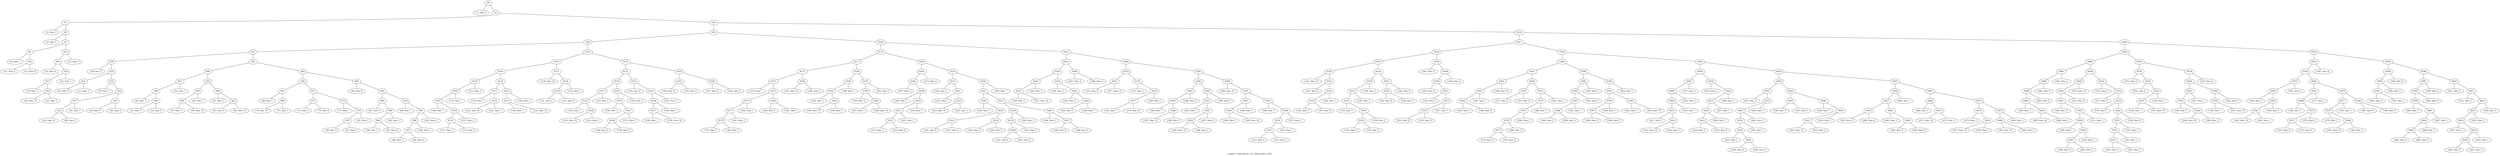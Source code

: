 graph G
{

label="Graph G. Num leaves: 313. Num items: 1320."
R0 ;
R0 [label="R0"] ;
R0 -- L1 ;
L1 [label="L1, Size: 4"] ;
R0 -- N2 ;
N2 [label="N2"] ;
N2 -- N3 ;
N3 [label="N3"] ;
N3 -- L4 ;
L4 [label="L4, Size: 1"] ;
N3 -- N5 ;
N5 [label="N5"] ;
N5 -- L6 ;
L6 [label="L6, Size: 5"] ;
N5 -- N7 ;
N7 [label="N7"] ;
N7 -- N8 ;
N8 [label="N8"] ;
N8 -- L9 ;
L9 [label="L9, Size: 1"] ;
N8 -- N10 ;
N10 [label="N10"] ;
N10 -- L11 ;
L11 [label="L11, Size: 3"] ;
N10 -- L12 ;
L12 [label="L12, Size: 8"] ;
N7 -- N13 ;
N13 [label="N13"] ;
N13 -- N14 ;
N14 [label="N14"] ;
N14 -- L15 ;
L15 [label="L15, Size: 4"] ;
N14 -- N16 ;
N16 [label="N16"] ;
N16 -- N17 ;
N17 [label="N17"] ;
N17 -- L18 ;
L18 [label="L18, Size: 3"] ;
N17 -- N19 ;
N19 [label="N19"] ;
N19 -- L20 ;
L20 [label="L20, Size: 10"] ;
N19 -- L21 ;
L21 [label="L21, Size: 2"] ;
N16 -- L22 ;
L22 [label="L22, Size: 1"] ;
N13 -- L23 ;
L23 [label="L23, Size: 3"] ;
N2 -- N24 ;
N24 [label="N24"] ;
N24 -- N25 ;
N25 [label="N25"] ;
N25 -- N26 ;
N26 [label="N26"] ;
N26 -- N27 ;
N27 [label="N27"] ;
N27 -- N28 ;
N28 [label="N28"] ;
N28 -- L29 ;
L29 [label="L29, Size: 7"] ;
N28 -- N30 ;
N30 [label="N30"] ;
N30 -- N31 ;
N31 [label="N31"] ;
N31 -- L32 ;
L32 [label="L32, Size: 9"] ;
N31 -- L33 ;
L33 [label="L33, Size: 5"] ;
N30 -- N34 ;
N34 [label="N34"] ;
N34 -- L35 ;
L35 [label="L35, Size: 1"] ;
N34 -- N36 ;
N36 [label="N36"] ;
N36 -- N37 ;
N37 [label="N37"] ;
N37 -- N38 ;
N38 [label="N38"] ;
N38 -- L39 ;
L39 [label="L39, Size: 10"] ;
N38 -- L40 ;
L40 [label="L40, Size: 2"] ;
N37 -- L41 ;
L41 [label="L41, Size: 1"] ;
N36 -- N42 ;
N42 [label="N42"] ;
N42 -- L43 ;
L43 [label="L43, Size: 9"] ;
N42 -- L44 ;
L44 [label="L44, Size: 3"] ;
N27 -- N45 ;
N45 [label="N45"] ;
N45 -- N46 ;
N46 [label="N46"] ;
N46 -- N47 ;
N47 [label="N47"] ;
N47 -- N48 ;
N48 [label="N48"] ;
N48 -- L49 ;
L49 [label="L49, Size: 1"] ;
N48 -- N50 ;
N50 [label="N50"] ;
N50 -- L51 ;
L51 [label="L51, Size: 5"] ;
N50 -- L52 ;
L52 [label="L52, Size: 9"] ;
N47 -- L53 ;
L53 [label="L53, Size: 1"] ;
N46 -- N54 ;
N54 [label="N54"] ;
N54 -- N55 ;
N55 [label="N55"] ;
N55 -- N56 ;
N56 [label="N56"] ;
N56 -- L57 ;
L57 [label="L57, Size: 1"] ;
N56 -- L58 ;
L58 [label="L58, Size: 10"] ;
N55 -- L59 ;
L59 [label="L59, Size: 1"] ;
N54 -- N60 ;
N60 [label="N60"] ;
N60 -- L61 ;
L61 [label="L61, Size: 2"] ;
N60 -- N62 ;
N62 [label="N62"] ;
N62 -- L63 ;
L63 [label="L63, Size: 2"] ;
N62 -- L64 ;
L64 [label="L64, Size: 10"] ;
N45 -- N65 ;
N65 [label="N65"] ;
N65 -- N66 ;
N66 [label="N66"] ;
N66 -- N67 ;
N67 [label="N67"] ;
N67 -- L68 ;
L68 [label="L68, Size: 1"] ;
N67 -- N69 ;
N69 [label="N69"] ;
N69 -- L70 ;
L70 [label="L70, Size: 10"] ;
N69 -- L71 ;
L71 [label="L71, Size: 1"] ;
N66 -- N72 ;
N72 [label="N72"] ;
N72 -- N73 ;
N73 [label="N73"] ;
N73 -- L74 ;
L74 [label="L74, Size: 3"] ;
N73 -- L75 ;
L75 [label="L75, Size: 9"] ;
N72 -- N76 ;
N76 [label="N76"] ;
N76 -- L77 ;
L77 [label="L77, Size: 1"] ;
N76 -- N78 ;
N78 [label="N78"] ;
N78 -- N79 ;
N79 [label="N79"] ;
N79 -- L80 ;
L80 [label="L80, Size: 6"] ;
N79 -- L81 ;
L81 [label="L81, Size: 6"] ;
N78 -- L82 ;
L82 [label="L82, Size: 1"] ;
N65 -- N83 ;
N83 [label="N83"] ;
N83 -- L84 ;
L84 [label="L84, Size: 8"] ;
N83 -- N85 ;
N85 [label="N85"] ;
N85 -- N86 ;
N86 [label="N86"] ;
N86 -- L87 ;
L87 [label="L87, Size: 4"] ;
N86 -- N88 ;
N88 [label="N88"] ;
N88 -- N89 ;
N89 [label="N89"] ;
N89 -- L90 ;
L90 [label="L90, Size: 7"] ;
N89 -- L91 ;
L91 [label="L91, Size: 4"] ;
N88 -- L92 ;
L92 [label="L92, Size: 1"] ;
N85 -- N93 ;
N93 [label="N93"] ;
N93 -- L94 ;
L94 [label="L94, Size: 1"] ;
N93 -- N95 ;
N95 [label="N95"] ;
N95 -- N96 ;
N96 [label="N96"] ;
N96 -- N97 ;
N97 [label="N97"] ;
N97 -- L98 ;
L98 [label="L98, Size: 5"] ;
N97 -- L99 ;
L99 [label="L99, Size: 6"] ;
N96 -- L100 ;
L100 [label="L100, Size: 1"] ;
N95 -- L101 ;
L101 [label="L101, Size: 1"] ;
N26 -- N102 ;
N102 [label="N102"] ;
N102 -- N103 ;
N103 [label="N103"] ;
N103 -- N104 ;
N104 [label="N104"] ;
N104 -- N105 ;
N105 [label="N105"] ;
N105 -- N106 ;
N106 [label="N106"] ;
N106 -- N107 ;
N107 [label="N107"] ;
N107 -- L108 ;
L108 [label="L108, Size: 1"] ;
N107 -- N109 ;
N109 [label="N109"] ;
N109 -- N110 ;
N110 [label="N110"] ;
N110 -- L111 ;
L111 [label="L111, Size: 3"] ;
N110 -- L112 ;
L112 [label="L112, Size: 9"] ;
N109 -- L113 ;
L113 [label="L113, Size: 2"] ;
N106 -- L114 ;
L114 [label="L114, Size: 1"] ;
N105 -- L115 ;
L115 [label="L115, Size: 2"] ;
N104 -- N116 ;
N116 [label="N116"] ;
N116 -- N117 ;
N117 [label="N117"] ;
N117 -- L118 ;
L118 [label="L118, Size: 1"] ;
N117 -- N119 ;
N119 [label="N119"] ;
N119 -- L120 ;
L120 [label="L120, Size: 10"] ;
N119 -- L121 ;
L121 [label="L121, Size: 1"] ;
N116 -- N122 ;
N122 [label="N122"] ;
N122 -- N123 ;
N123 [label="N123"] ;
N123 -- L124 ;
L124 [label="L124, Size: 1"] ;
N123 -- L125 ;
L125 [label="L125, Size: 10"] ;
N122 -- L126 ;
L126 [label="L126, Size: 1"] ;
N103 -- N127 ;
N127 [label="N127"] ;
N127 -- L128 ;
L128 [label="L128, Size: 10"] ;
N127 -- N129 ;
N129 [label="N129"] ;
N129 -- N130 ;
N130 [label="N130"] ;
N130 -- L131 ;
L131 [label="L131, Size: 5"] ;
N130 -- L132 ;
L132 [label="L132, Size: 8"] ;
N129 -- L133 ;
L133 [label="L133, Size: 1"] ;
N102 -- N134 ;
N134 [label="N134"] ;
N134 -- N135 ;
N135 [label="N135"] ;
N135 -- N136 ;
N136 [label="N136"] ;
N136 -- N137 ;
N137 [label="N137"] ;
N137 -- N138 ;
N138 [label="N138"] ;
N138 -- L139 ;
L139 [label="L139, Size: 1"] ;
N138 -- N140 ;
N140 [label="N140"] ;
N140 -- L141 ;
L141 [label="L141, Size: 10"] ;
N140 -- L142 ;
L142 [label="L142, Size: 2"] ;
N137 -- L143 ;
L143 [label="L143, Size: 1"] ;
N136 -- N144 ;
N144 [label="N144"] ;
N144 -- N145 ;
N145 [label="N145"] ;
N145 -- L146 ;
L146 [label="L146, Size: 1"] ;
N145 -- N147 ;
N147 [label="N147"] ;
N147 -- N148 ;
N148 [label="N148"] ;
N148 -- L149 ;
L149 [label="L149, Size: 6"] ;
N148 -- L150 ;
L150 [label="L150, Size: 5"] ;
N147 -- L151 ;
L151 [label="L151, Size: 1"] ;
N144 -- L152 ;
L152 [label="L152, Size: 1"] ;
N135 -- N153 ;
N153 [label="N153"] ;
N153 -- L154 ;
L154 [label="L154, Size: 4"] ;
N153 -- N155 ;
N155 [label="N155"] ;
N155 -- N156 ;
N156 [label="N156"] ;
N156 -- N157 ;
N157 [label="N157"] ;
N157 -- L158 ;
L158 [label="L158, Size: 1"] ;
N157 -- L159 ;
L159 [label="L159, Size: 10"] ;
N156 -- L160 ;
L160 [label="L160, Size: 1"] ;
N155 -- L161 ;
L161 [label="L161, Size: 2"] ;
N134 -- N162 ;
N162 [label="N162"] ;
N162 -- N163 ;
N163 [label="N163"] ;
N163 -- L164 ;
L164 [label="L164, Size: 8"] ;
N163 -- L165 ;
L165 [label="L165, Size: 6"] ;
N162 -- N166 ;
N166 [label="N166"] ;
N166 -- L167 ;
L167 [label="L167, Size: 6"] ;
N166 -- L168 ;
L168 [label="L168, Size: 8"] ;
N25 -- N169 ;
N169 [label="N169"] ;
N169 -- N170 ;
N170 [label="N170"] ;
N170 -- N171 ;
N171 [label="N171"] ;
N171 -- N172 ;
N172 [label="N172"] ;
N172 -- N173 ;
N173 [label="N173"] ;
N173 -- L174 ;
L174 [label="L174, Size: 1"] ;
N173 -- N175 ;
N175 [label="N175"] ;
N175 -- N176 ;
N176 [label="N176"] ;
N176 -- N177 ;
N177 [label="N177"] ;
N177 -- N178 ;
N178 [label="N178"] ;
N178 -- L179 ;
L179 [label="L179, Size: 6"] ;
N178 -- L180 ;
L180 [label="L180, Size: 5"] ;
N177 -- L181 ;
L181 [label="L181, Size: 3"] ;
N176 -- L182 ;
L182 [label="L182, Size: 1"] ;
N175 -- N183 ;
N183 [label="N183"] ;
N183 -- L184 ;
L184 [label="L184, Size: 9"] ;
N183 -- L185 ;
L185 [label="L185, Size: 3"] ;
N172 -- N186 ;
N186 [label="N186"] ;
N186 -- L187 ;
L187 [label="L187, Size: 10"] ;
N186 -- L188 ;
L188 [label="L188, Size: 6"] ;
N171 -- N189 ;
N189 [label="N189"] ;
N189 -- N190 ;
N190 [label="N190"] ;
N190 -- N191 ;
N191 [label="N191"] ;
N191 -- L192 ;
L192 [label="L192, Size: 1"] ;
N191 -- N193 ;
N193 [label="N193"] ;
N193 -- L194 ;
L194 [label="L194, Size: 10"] ;
N193 -- L195 ;
L195 [label="L195, Size: 1"] ;
N190 -- L196 ;
L196 [label="L196, Size: 2"] ;
N189 -- N197 ;
N197 [label="N197"] ;
N197 -- N198 ;
N198 [label="N198"] ;
N198 -- L199 ;
L199 [label="L199, Size: 4"] ;
N198 -- N200 ;
N200 [label="N200"] ;
N200 -- L201 ;
L201 [label="L201, Size: 1"] ;
N200 -- L202 ;
L202 [label="L202, Size: 10"] ;
N197 -- L203 ;
L203 [label="L203, Size: 5"] ;
N170 -- N204 ;
N204 [label="N204"] ;
N204 -- N205 ;
N205 [label="N205"] ;
N205 -- N206 ;
N206 [label="N206"] ;
N206 -- L207 ;
L207 [label="L207, Size: 2"] ;
N206 -- N208 ;
N208 [label="N208"] ;
N208 -- L209 ;
L209 [label="L209, Size: 1"] ;
N208 -- N210 ;
N210 [label="N210"] ;
N210 -- N211 ;
N211 [label="N211"] ;
N211 -- N212 ;
N212 [label="N212"] ;
N212 -- L213 ;
L213 [label="L213, Size: 5"] ;
N212 -- L214 ;
L214 [label="L214, Size: 6"] ;
N211 -- L215 ;
L215 [label="L215, Size: 1"] ;
N210 -- L216 ;
L216 [label="L216, Size: 1"] ;
N205 -- L217 ;
L217 [label="L217, Size: 6"] ;
N204 -- N218 ;
N218 [label="N218"] ;
N218 -- N219 ;
N219 [label="N219"] ;
N219 -- L220 ;
L220 [label="L220, Size: 2"] ;
N219 -- N221 ;
N221 [label="N221"] ;
N221 -- L222 ;
L222 [label="L222, Size: 1"] ;
N221 -- N223 ;
N223 [label="N223"] ;
N223 -- L224 ;
L224 [label="L224, Size: 10"] ;
N223 -- L225 ;
L225 [label="L225, Size: 1"] ;
N218 -- N226 ;
N226 [label="N226"] ;
N226 -- N227 ;
N227 [label="N227"] ;
N227 -- N228 ;
N228 [label="N228"] ;
N228 -- L229 ;
L229 [label="L229, Size: 1"] ;
N228 -- N230 ;
N230 [label="N230"] ;
N230 -- N231 ;
N231 [label="N231"] ;
N231 -- L232 ;
L232 [label="L232, Size: 8"] ;
N231 -- L233 ;
L233 [label="L233, Size: 6"] ;
N230 -- N234 ;
N234 [label="N234"] ;
N234 -- L235 ;
L235 [label="L235, Size: 6"] ;
N234 -- L236 ;
L236 [label="L236, Size: 6"] ;
N227 -- N237 ;
N237 [label="N237"] ;
N237 -- N238 ;
N238 [label="N238"] ;
N238 -- N239 ;
N239 [label="N239"] ;
N239 -- N240 ;
N240 [label="N240"] ;
N240 -- L241 ;
L241 [label="L241, Size: 8"] ;
N240 -- L242 ;
L242 [label="L242, Size: 8"] ;
N239 -- L243 ;
L243 [label="L243, Size: 4"] ;
N238 -- L244 ;
L244 [label="L244, Size: 1"] ;
N237 -- N245 ;
N245 [label="N245"] ;
N245 -- L246 ;
L246 [label="L246, Size: 1"] ;
N245 -- N247 ;
N247 [label="N247"] ;
N247 -- L248 ;
L248 [label="L248, Size: 6"] ;
N247 -- L249 ;
L249 [label="L249, Size: 6"] ;
N226 -- L250 ;
L250 [label="L250, Size: 7"] ;
N169 -- N251 ;
N251 [label="N251"] ;
N251 -- N252 ;
N252 [label="N252"] ;
N252 -- N253 ;
N253 [label="N253"] ;
N253 -- N254 ;
N254 [label="N254"] ;
N254 -- N255 ;
N255 [label="N255"] ;
N255 -- L256 ;
L256 [label="L256, Size: 1"] ;
N255 -- L257 ;
L257 [label="L257, Size: 10"] ;
N254 -- L258 ;
L258 [label="L258, Size: 1"] ;
N253 -- N259 ;
N259 [label="N259"] ;
N259 -- L260 ;
L260 [label="L260, Size: 2"] ;
N259 -- N261 ;
N261 [label="N261"] ;
N261 -- L262 ;
L262 [label="L262, Size: 6"] ;
N261 -- N263 ;
N263 [label="N263"] ;
N263 -- L264 ;
L264 [label="L264, Size: 9"] ;
N263 -- L265 ;
L265 [label="L265, Size: 7"] ;
N252 -- N266 ;
N266 [label="N266"] ;
N266 -- L267 ;
L267 [label="L267, Size: 6"] ;
N266 -- L268 ;
L268 [label="L268, Size: 6"] ;
N251 -- N269 ;
N269 [label="N269"] ;
N269 -- N270 ;
N270 [label="N270"] ;
N270 -- N271 ;
N271 [label="N271"] ;
N271 -- L272 ;
L272 [label="L272, Size: 6"] ;
N271 -- L273 ;
L273 [label="L273, Size: 10"] ;
N270 -- N274 ;
N274 [label="N274"] ;
N274 -- L275 ;
L275 [label="L275, Size: 2"] ;
N274 -- N276 ;
N276 [label="N276"] ;
N276 -- N277 ;
N277 [label="N277"] ;
N277 -- L278 ;
L278 [label="L278, Size: 1"] ;
N277 -- L279 ;
L279 [label="L279, Size: 10"] ;
N276 -- L280 ;
L280 [label="L280, Size: 1"] ;
N269 -- N281 ;
N281 [label="N281"] ;
N281 -- N282 ;
N282 [label="N282"] ;
N282 -- N283 ;
N283 [label="N283"] ;
N283 -- N284 ;
N284 [label="N284"] ;
N284 -- L285 ;
L285 [label="L285, Size: 1"] ;
N284 -- N286 ;
N286 [label="N286"] ;
N286 -- L287 ;
L287 [label="L287, Size: 10"] ;
N286 -- L288 ;
L288 [label="L288, Size: 1"] ;
N283 -- L289 ;
L289 [label="L289, Size: 4"] ;
N282 -- N290 ;
N290 [label="N290"] ;
N290 -- N291 ;
N291 [label="N291"] ;
N291 -- L292 ;
L292 [label="L292, Size: 1"] ;
N291 -- N293 ;
N293 [label="N293"] ;
N293 -- N294 ;
N294 [label="N294"] ;
N294 -- L295 ;
L295 [label="L295, Size: 10"] ;
N294 -- L296 ;
L296 [label="L296, Size: 2"] ;
N293 -- L297 ;
L297 [label="L297, Size: 6"] ;
N290 -- L298 ;
L298 [label="L298, Size: 1"] ;
N281 -- N299 ;
N299 [label="N299"] ;
N299 -- L300 ;
L300 [label="L300, Size: 10"] ;
N299 -- N301 ;
N301 [label="N301"] ;
N301 -- N302 ;
N302 [label="N302"] ;
N302 -- N303 ;
N303 [label="N303"] ;
N303 -- L304 ;
L304 [label="L304, Size: 1"] ;
N303 -- L305 ;
L305 [label="L305, Size: 10"] ;
N302 -- L306 ;
L306 [label="L306, Size: 1"] ;
N301 -- N307 ;
N307 [label="N307"] ;
N307 -- L308 ;
L308 [label="L308, Size: 1"] ;
N307 -- N309 ;
N309 [label="N309"] ;
N309 -- N310 ;
N310 [label="N310"] ;
N310 -- N311 ;
N311 [label="N311"] ;
N311 -- L312 ;
L312 [label="L312, Size: 6"] ;
N311 -- L313 ;
L313 [label="L313, Size: 5"] ;
N310 -- L314 ;
L314 [label="L314, Size: 1"] ;
N309 -- L315 ;
L315 [label="L315, Size: 1"] ;
N24 -- N316 ;
N316 [label="N316"] ;
N316 -- N317 ;
N317 [label="N317"] ;
N317 -- N318 ;
N318 [label="N318"] ;
N318 -- N319 ;
N319 [label="N319"] ;
N319 -- N320 ;
N320 [label="N320"] ;
N320 -- L321 ;
L321 [label="L321, Size: 10"] ;
N320 -- N322 ;
N322 [label="N322"] ;
N322 -- L323 ;
L323 [label="L323, Size: 6"] ;
N322 -- N324 ;
N324 [label="N324"] ;
N324 -- N325 ;
N325 [label="N325"] ;
N325 -- L326 ;
L326 [label="L326, Size: 5"] ;
N325 -- L327 ;
L327 [label="L327, Size: 6"] ;
N324 -- L328 ;
L328 [label="L328, Size: 1"] ;
N319 -- N329 ;
N329 [label="N329"] ;
N329 -- N330 ;
N330 [label="N330"] ;
N330 -- N331 ;
N331 [label="N331"] ;
N331 -- N332 ;
N332 [label="N332"] ;
N332 -- L333 ;
L333 [label="L333, Size: 1"] ;
N332 -- N334 ;
N334 [label="N334"] ;
N334 -- N335 ;
N335 [label="N335"] ;
N335 -- L336 ;
L336 [label="L336, Size: 6"] ;
N335 -- L337 ;
L337 [label="L337, Size: 5"] ;
N334 -- L338 ;
L338 [label="L338, Size: 1"] ;
N331 -- L339 ;
L339 [label="L339, Size: 1"] ;
N330 -- L340 ;
L340 [label="L340, Size: 2"] ;
N329 -- N341 ;
N341 [label="N341"] ;
N341 -- N342 ;
N342 [label="N342"] ;
N342 -- L343 ;
L343 [label="L343, Size: 8"] ;
N342 -- L344 ;
L344 [label="L344, Size: 5"] ;
N341 -- L345 ;
L345 [label="L345, Size: 9"] ;
N318 -- N346 ;
N346 [label="N346"] ;
N346 -- L347 ;
L347 [label="L347, Size: 6"] ;
N346 -- N348 ;
N348 [label="N348"] ;
N348 -- N349 ;
N349 [label="N349"] ;
N349 -- L350 ;
L350 [label="L350, Size: 6"] ;
N349 -- N351 ;
N351 [label="N351"] ;
N351 -- L352 ;
L352 [label="L352, Size: 2"] ;
N351 -- N353 ;
N353 [label="N353"] ;
N353 -- N354 ;
N354 [label="N354"] ;
N354 -- L355 ;
L355 [label="L355, Size: 9"] ;
N354 -- L356 ;
L356 [label="L356, Size: 4"] ;
N353 -- L357 ;
L357 [label="L357, Size: 7"] ;
N348 -- L358 ;
L358 [label="L358, Size: 6"] ;
N317 -- N359 ;
N359 [label="N359"] ;
N359 -- N360 ;
N360 [label="N360"] ;
N360 -- N361 ;
N361 [label="N361"] ;
N361 -- N362 ;
N362 [label="N362"] ;
N362 -- N363 ;
N363 [label="N363"] ;
N363 -- N364 ;
N364 [label="N364"] ;
N364 -- L365 ;
L365 [label="L365, Size: 3"] ;
N364 -- L366 ;
L366 [label="L366, Size: 8"] ;
N363 -- L367 ;
L367 [label="L367, Size: 1"] ;
N362 -- L368 ;
L368 [label="L368, Size: 10"] ;
N361 -- N369 ;
N369 [label="N369"] ;
N369 -- N370 ;
N370 [label="N370"] ;
N370 -- L371 ;
L371 [label="L371, Size: 4"] ;
N370 -- L372 ;
L372 [label="L372, Size: 8"] ;
N369 -- N373 ;
N373 [label="N373"] ;
N373 -- N374 ;
N374 [label="N374"] ;
N374 -- N375 ;
N375 [label="N375"] ;
N375 -- N376 ;
N376 [label="N376"] ;
N376 -- N377 ;
N377 [label="N377"] ;
N377 -- L378 ;
L378 [label="L378, Size: 3"] ;
N377 -- L379 ;
L379 [label="L379, Size: 8"] ;
N376 -- L380 ;
L380 [label="L380, Size: 2"] ;
N375 -- L381 ;
L381 [label="L381, Size: 1"] ;
N374 -- L382 ;
L382 [label="L382, Size: 1"] ;
N373 -- L383 ;
L383 [label="L383, Size: 1"] ;
N360 -- N384 ;
N384 [label="N384"] ;
N384 -- N385 ;
N385 [label="N385"] ;
N385 -- N386 ;
N386 [label="N386"] ;
N386 -- N387 ;
N387 [label="N387"] ;
N387 -- N388 ;
N388 [label="N388"] ;
N388 -- L389 ;
L389 [label="L389, Size: 5"] ;
N388 -- L390 ;
L390 [label="L390, Size: 6"] ;
N387 -- L391 ;
L391 [label="L391, Size: 1"] ;
N386 -- L392 ;
L392 [label="L392, Size: 2"] ;
N385 -- L393 ;
L393 [label="L393, Size: 5"] ;
N384 -- N394 ;
N394 [label="N394"] ;
N394 -- N395 ;
N395 [label="N395"] ;
N395 -- N396 ;
N396 [label="N396"] ;
N396 -- N397 ;
N397 [label="N397"] ;
N397 -- L398 ;
L398 [label="L398, Size: 9"] ;
N397 -- L399 ;
L399 [label="L399, Size: 5"] ;
N396 -- L400 ;
L400 [label="L400, Size: 1"] ;
N395 -- N401 ;
N401 [label="N401"] ;
N401 -- L402 ;
L402 [label="L402, Size: 1"] ;
N401 -- L403 ;
L403 [label="L403, Size: 10"] ;
N394 -- L404 ;
L404 [label="L404, Size: 1"] ;
N359 -- N405 ;
N405 [label="N405"] ;
N405 -- N406 ;
N406 [label="N406"] ;
N406 -- N407 ;
N407 [label="N407"] ;
N407 -- N408 ;
N408 [label="N408"] ;
N408 -- N409 ;
N409 [label="N409"] ;
N409 -- N410 ;
N410 [label="N410"] ;
N410 -- L411 ;
L411 [label="L411, Size: 1"] ;
N410 -- N412 ;
N412 [label="N412"] ;
N412 -- L413 ;
L413 [label="L413, Size: 10"] ;
N412 -- L414 ;
L414 [label="L414, Size: 2"] ;
N409 -- L415 ;
L415 [label="L415, Size: 1"] ;
N408 -- L416 ;
L416 [label="L416, Size: 2"] ;
N407 -- L417 ;
L417 [label="L417, Size: 4"] ;
N406 -- N418 ;
N418 [label="N418"] ;
N418 -- L419 ;
L419 [label="L419, Size: 2"] ;
N418 -- N420 ;
N420 [label="N420"] ;
N420 -- N421 ;
N421 [label="N421"] ;
N421 -- N422 ;
N422 [label="N422"] ;
N422 -- N423 ;
N423 [label="N423"] ;
N423 -- L424 ;
L424 [label="L424, Size: 3"] ;
N423 -- L425 ;
L425 [label="L425, Size: 8"] ;
N422 -- L426 ;
L426 [label="L426, Size: 1"] ;
N421 -- L427 ;
L427 [label="L427, Size: 1"] ;
N420 -- L428 ;
L428 [label="L428, Size: 1"] ;
N405 -- N429 ;
N429 [label="N429"] ;
N429 -- N430 ;
N430 [label="N430"] ;
N430 -- N431 ;
N431 [label="N431"] ;
N431 -- L432 ;
L432 [label="L432, Size: 4"] ;
N431 -- N433 ;
N433 [label="N433"] ;
N433 -- N434 ;
N434 [label="N434"] ;
N434 -- N435 ;
N435 [label="N435"] ;
N435 -- N436 ;
N436 [label="N436"] ;
N436 -- L437 ;
L437 [label="L437, Size: 1"] ;
N436 -- N438 ;
N438 [label="N438"] ;
N438 -- L439 ;
L439 [label="L439, Size: 6"] ;
N438 -- L440 ;
L440 [label="L440, Size: 6"] ;
N435 -- L441 ;
L441 [label="L441, Size: 1"] ;
N434 -- L442 ;
L442 [label="L442, Size: 1"] ;
N433 -- L443 ;
L443 [label="L443, Size: 3"] ;
N430 -- N444 ;
N444 [label="N444"] ;
N444 -- N445 ;
N445 [label="N445"] ;
N445 -- L446 ;
L446 [label="L446, Size: 9"] ;
N445 -- L447 ;
L447 [label="L447, Size: 5"] ;
N444 -- N448 ;
N448 [label="N448"] ;
N448 -- L449 ;
L449 [label="L449, Size: 1"] ;
N448 -- N450 ;
N450 [label="N450"] ;
N450 -- N451 ;
N451 [label="N451"] ;
N451 -- L452 ;
L452 [label="L452, Size: 10"] ;
N451 -- L453 ;
L453 [label="L453, Size: 2"] ;
N450 -- L454 ;
L454 [label="L454, Size: 1"] ;
N429 -- N455 ;
N455 [label="N455"] ;
N455 -- N456 ;
N456 [label="N456"] ;
N456 -- N457 ;
N457 [label="N457"] ;
N457 -- N458 ;
N458 [label="N458"] ;
N458 -- L459 ;
L459 [label="L459, Size: 3"] ;
N458 -- L460 ;
L460 [label="L460, Size: 9"] ;
N457 -- N461 ;
N461 [label="N461"] ;
N461 -- L462 ;
L462 [label="L462, Size: 1"] ;
N461 -- N463 ;
N463 [label="N463"] ;
N463 -- L464 ;
L464 [label="L464, Size: 4"] ;
N463 -- L465 ;
L465 [label="L465, Size: 8"] ;
N456 -- L466 ;
L466 [label="L466, Size: 1"] ;
N455 -- N467 ;
N467 [label="N467"] ;
N467 -- N468 ;
N468 [label="N468"] ;
N468 -- L469 ;
L469 [label="L469, Size: 1"] ;
N468 -- N470 ;
N470 [label="N470"] ;
N470 -- L471 ;
L471 [label="L471, Size: 10"] ;
N470 -- L472 ;
L472 [label="L472, Size: 1"] ;
N467 -- N473 ;
N473 [label="N473"] ;
N473 -- N474 ;
N474 [label="N474"] ;
N474 -- L475 ;
L475 [label="L475, Size: 1"] ;
N474 -- N476 ;
N476 [label="N476"] ;
N476 -- L477 ;
L477 [label="L477, Size: 10"] ;
N476 -- L478 ;
L478 [label="L478, Size: 2"] ;
N473 -- N479 ;
N479 [label="N479"] ;
N479 -- N480 ;
N480 [label="N480"] ;
N480 -- L481 ;
L481 [label="L481, Size: 10"] ;
N480 -- L482 ;
L482 [label="L482, Size: 2"] ;
N479 -- L483 ;
L483 [label="L483, Size: 1"] ;
N316 -- N484 ;
N484 [label="N484"] ;
N484 -- N485 ;
N485 [label="N485"] ;
N485 -- N486 ;
N486 [label="N486"] ;
N486 -- N487 ;
N487 [label="N487"] ;
N487 -- N488 ;
N488 [label="N488"] ;
N488 -- N489 ;
N489 [label="N489"] ;
N489 -- N490 ;
N490 [label="N490"] ;
N490 -- L491 ;
L491 [label="L491, Size: 1"] ;
N490 -- N492 ;
N492 [label="N492"] ;
N492 -- L493 ;
L493 [label="L493, Size: 10"] ;
N492 -- L494 ;
L494 [label="L494, Size: 1"] ;
N489 -- L495 ;
L495 [label="L495, Size: 2"] ;
N488 -- L496 ;
L496 [label="L496, Size: 8"] ;
N487 -- L497 ;
L497 [label="L497, Size: 2"] ;
N486 -- N498 ;
N498 [label="N498"] ;
N498 -- N499 ;
N499 [label="N499"] ;
N499 -- N500 ;
N500 [label="N500"] ;
N500 -- N501 ;
N501 [label="N501"] ;
N501 -- L502 ;
L502 [label="L502, Size: 4"] ;
N501 -- N503 ;
N503 [label="N503"] ;
N503 -- N504 ;
N504 [label="N504"] ;
N504 -- L505 ;
L505 [label="L505, Size: 1"] ;
N504 -- N506 ;
N506 [label="N506"] ;
N506 -- N507 ;
N507 [label="N507"] ;
N507 -- L508 ;
L508 [label="L508, Size: 6"] ;
N507 -- L509 ;
L509 [label="L509, Size: 5"] ;
N506 -- L510 ;
L510 [label="L510, Size: 1"] ;
N503 -- L511 ;
L511 [label="L511, Size: 1"] ;
N500 -- L512 ;
L512 [label="L512, Size: 6"] ;
N499 -- L513 ;
L513 [label="L513, Size: 10"] ;
N498 -- N514 ;
N514 [label="N514"] ;
N514 -- L515 ;
L515 [label="L515, Size: 6"] ;
N514 -- N516 ;
N516 [label="N516"] ;
N516 -- L517 ;
L517 [label="L517, Size: 4"] ;
N516 -- N518 ;
N518 [label="N518"] ;
N518 -- L519 ;
L519 [label="L519, Size: 1"] ;
N518 -- N520 ;
N520 [label="N520"] ;
N520 -- N521 ;
N521 [label="N521"] ;
N521 -- N522 ;
N522 [label="N522"] ;
N522 -- N523 ;
N523 [label="N523"] ;
N523 -- L524 ;
L524 [label="L524, Size: 6"] ;
N523 -- L525 ;
L525 [label="L525, Size: 5"] ;
N522 -- L526 ;
L526 [label="L526, Size: 1"] ;
N521 -- L527 ;
L527 [label="L527, Size: 1"] ;
N520 -- L528 ;
L528 [label="L528, Size: 4"] ;
N485 -- N529 ;
N529 [label="N529"] ;
N529 -- N530 ;
N530 [label="N530"] ;
N530 -- L531 ;
L531 [label="L531, Size: 6"] ;
N530 -- N532 ;
N532 [label="N532"] ;
N532 -- L533 ;
L533 [label="L533, Size: 2"] ;
N532 -- N534 ;
N534 [label="N534"] ;
N534 -- N535 ;
N535 [label="N535"] ;
N535 -- L536 ;
L536 [label="L536, Size: 1"] ;
N535 -- L537 ;
L537 [label="L537, Size: 10"] ;
N534 -- L538 ;
L538 [label="L538, Size: 7"] ;
N529 -- N539 ;
N539 [label="N539"] ;
N539 -- N540 ;
N540 [label="N540"] ;
N540 -- N541 ;
N541 [label="N541"] ;
N541 -- N542 ;
N542 [label="N542"] ;
N542 -- L543 ;
L543 [label="L543, Size: 1"] ;
N542 -- N544 ;
N544 [label="N544"] ;
N544 -- L545 ;
L545 [label="L545, Size: 10"] ;
N544 -- L546 ;
L546 [label="L546, Size: 2"] ;
N541 -- L547 ;
L547 [label="L547, Size: 1"] ;
N540 -- N548 ;
N548 [label="N548"] ;
N548 -- N549 ;
N549 [label="N549"] ;
N549 -- L550 ;
L550 [label="L550, Size: 1"] ;
N549 -- L551 ;
L551 [label="L551, Size: 10"] ;
N548 -- L552 ;
L552 [label="L552, Size: 1"] ;
N539 -- L553 ;
L553 [label="L553, Size: 8"] ;
N484 -- N554 ;
N554 [label="N554"] ;
N554 -- N555 ;
N555 [label="N555"] ;
N555 -- N556 ;
N556 [label="N556"] ;
N556 -- N557 ;
N557 [label="N557"] ;
N557 -- N558 ;
N558 [label="N558"] ;
N558 -- L559 ;
L559 [label="L559, Size: 1"] ;
N558 -- N560 ;
N560 [label="N560"] ;
N560 -- N561 ;
N561 [label="N561"] ;
N561 -- L562 ;
L562 [label="L562, Size: 10"] ;
N561 -- L563 ;
L563 [label="L563, Size: 2"] ;
N560 -- L564 ;
L564 [label="L564, Size: 1"] ;
N557 -- L565 ;
L565 [label="L565, Size: 6"] ;
N556 -- N566 ;
N566 [label="N566"] ;
N566 -- N567 ;
N567 [label="N567"] ;
N567 -- N568 ;
N568 [label="N568"] ;
N568 -- L569 ;
L569 [label="L569, Size: 1"] ;
N568 -- N570 ;
N570 [label="N570"] ;
N570 -- N571 ;
N571 [label="N571"] ;
N571 -- L572 ;
L572 [label="L572, Size: 6"] ;
N571 -- L573 ;
L573 [label="L573, Size: 6"] ;
N570 -- L574 ;
L574 [label="L574, Size: 2"] ;
N567 -- L575 ;
L575 [label="L575, Size: 1"] ;
N566 -- N576 ;
N576 [label="N576"] ;
N576 -- N577 ;
N577 [label="N577"] ;
N577 -- N578 ;
N578 [label="N578"] ;
N578 -- L579 ;
L579 [label="L579, Size: 1"] ;
N578 -- N580 ;
N580 [label="N580"] ;
N580 -- L581 ;
L581 [label="L581, Size: 10"] ;
N580 -- L582 ;
L582 [label="L582, Size: 2"] ;
N577 -- L583 ;
L583 [label="L583, Size: 1"] ;
N576 -- N584 ;
N584 [label="N584"] ;
N584 -- L585 ;
L585 [label="L585, Size: 9"] ;
N584 -- L586 ;
L586 [label="L586, Size: 3"] ;
N555 -- L587 ;
L587 [label="L587, Size: 6"] ;
N554 -- N588 ;
N588 [label="N588"] ;
N588 -- N589 ;
N589 [label="N589"] ;
N589 -- N590 ;
N590 [label="N590"] ;
N590 -- N591 ;
N591 [label="N591"] ;
N591 -- L592 ;
L592 [label="L592, Size: 6"] ;
N591 -- L593 ;
L593 [label="L593, Size: 5"] ;
N590 -- L594 ;
L594 [label="L594, Size: 1"] ;
N589 -- L595 ;
L595 [label="L595, Size: 8"] ;
N588 -- N596 ;
N596 [label="N596"] ;
N596 -- N597 ;
N597 [label="N597"] ;
N597 -- N598 ;
N598 [label="N598"] ;
N598 -- N599 ;
N599 [label="N599"] ;
N599 -- L600 ;
L600 [label="L600, Size: 1"] ;
N599 -- N601 ;
N601 [label="N601"] ;
N601 -- N602 ;
N602 [label="N602"] ;
N602 -- N603 ;
N603 [label="N603"] ;
N603 -- L604 ;
L604 [label="L604, Size: 6"] ;
N603 -- L605 ;
L605 [label="L605, Size: 5"] ;
N602 -- L606 ;
L606 [label="L606, Size: 1"] ;
N601 -- L607 ;
L607 [label="L607, Size: 1"] ;
N598 -- L608 ;
L608 [label="L608, Size: 6"] ;
N597 -- L609 ;
L609 [label="L609, Size: 6"] ;
N596 -- N610 ;
N610 [label="N610"] ;
N610 -- L611 ;
L611 [label="L611, Size: 8"] ;
N610 -- N612 ;
N612 [label="N612"] ;
N612 -- L613 ;
L613 [label="L613, Size: 2"] ;
N612 -- N614 ;
N614 [label="N614"] ;
N614 -- N615 ;
N615 [label="N615"] ;
N615 -- N616 ;
N616 [label="N616"] ;
N616 -- L617 ;
L617 [label="L617, Size: 1"] ;
N616 -- N618 ;
N618 [label="N618"] ;
N618 -- N619 ;
N619 [label="N619"] ;
N619 -- L620 ;
L620 [label="L620, Size: 6"] ;
N619 -- L621 ;
L621 [label="L621, Size: 5"] ;
N618 -- L622 ;
L622 [label="L622, Size: 1"] ;
N615 -- L623 ;
L623 [label="L623, Size: 1"] ;
N614 -- L624 ;
L624 [label="L624, Size: 2"] ;

}

